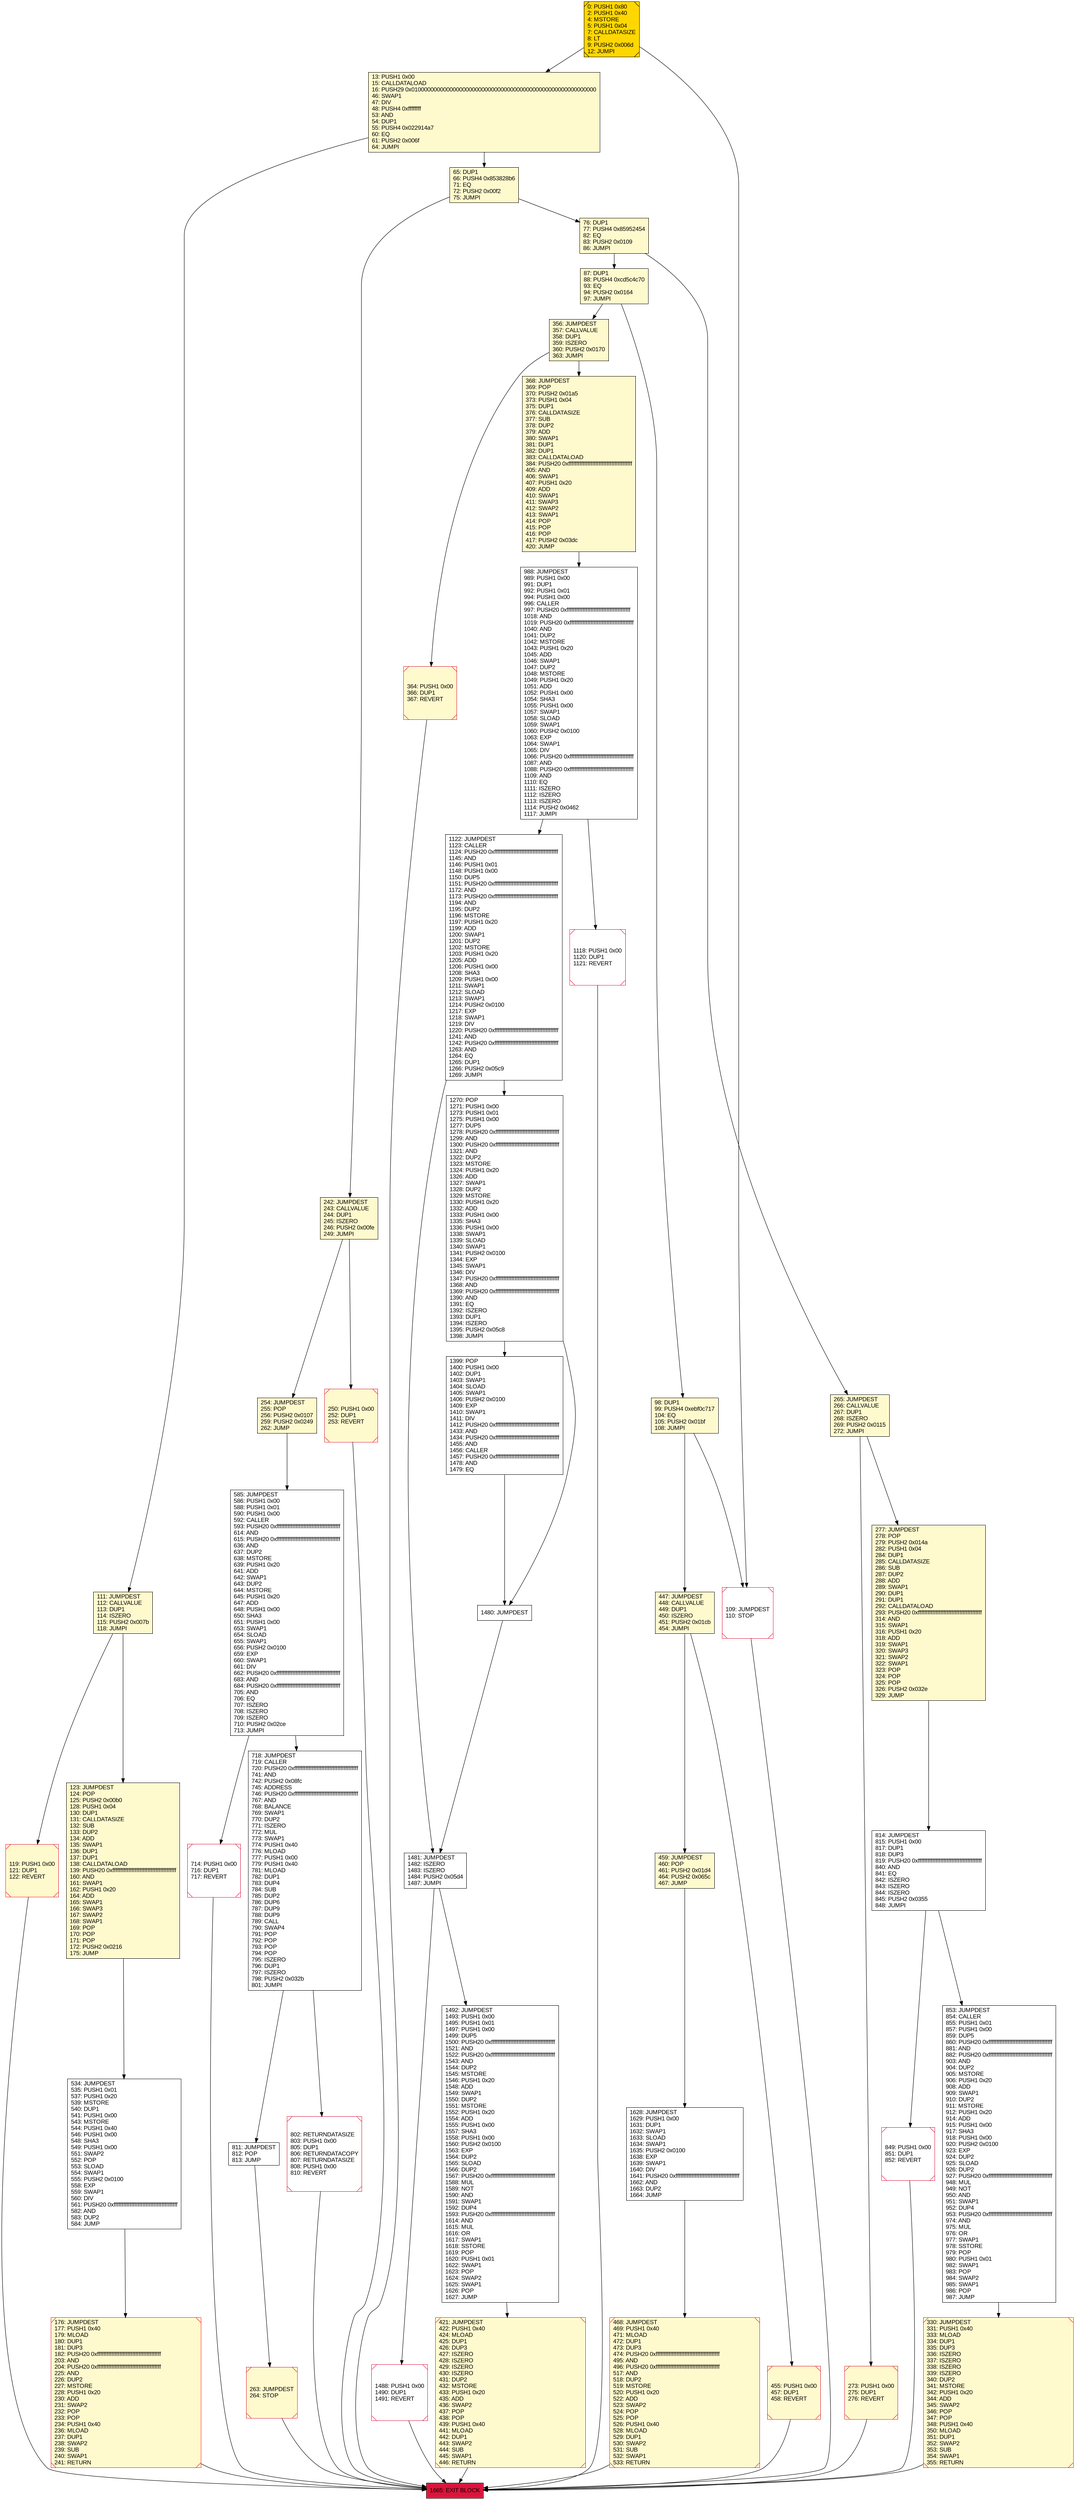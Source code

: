 digraph G {
bgcolor=transparent rankdir=UD;
node [shape=box style=filled color=black fillcolor=white fontname=arial fontcolor=black];
718 [label="718: JUMPDEST\l719: CALLER\l720: PUSH20 0xffffffffffffffffffffffffffffffffffffffff\l741: AND\l742: PUSH2 0x08fc\l745: ADDRESS\l746: PUSH20 0xffffffffffffffffffffffffffffffffffffffff\l767: AND\l768: BALANCE\l769: SWAP1\l770: DUP2\l771: ISZERO\l772: MUL\l773: SWAP1\l774: PUSH1 0x40\l776: MLOAD\l777: PUSH1 0x00\l779: PUSH1 0x40\l781: MLOAD\l782: DUP1\l783: DUP4\l784: SUB\l785: DUP2\l786: DUP6\l787: DUP9\l788: DUP9\l789: CALL\l790: SWAP4\l791: POP\l792: POP\l793: POP\l794: POP\l795: ISZERO\l796: DUP1\l797: ISZERO\l798: PUSH2 0x032b\l801: JUMPI\l" ];
1665 [label="1665: EXIT BLOCK\l" fillcolor=crimson ];
1480 [label="1480: JUMPDEST\l" ];
468 [label="468: JUMPDEST\l469: PUSH1 0x40\l471: MLOAD\l472: DUP1\l473: DUP3\l474: PUSH20 0xffffffffffffffffffffffffffffffffffffffff\l495: AND\l496: PUSH20 0xffffffffffffffffffffffffffffffffffffffff\l517: AND\l518: DUP2\l519: MSTORE\l520: PUSH1 0x20\l522: ADD\l523: SWAP2\l524: POP\l525: POP\l526: PUSH1 0x40\l528: MLOAD\l529: DUP1\l530: SWAP2\l531: SUB\l532: SWAP1\l533: RETURN\l" fillcolor=lemonchiffon shape=Msquare color=crimson ];
123 [label="123: JUMPDEST\l124: POP\l125: PUSH2 0x00b0\l128: PUSH1 0x04\l130: DUP1\l131: CALLDATASIZE\l132: SUB\l133: DUP2\l134: ADD\l135: SWAP1\l136: DUP1\l137: DUP1\l138: CALLDATALOAD\l139: PUSH20 0xffffffffffffffffffffffffffffffffffffffff\l160: AND\l161: SWAP1\l162: PUSH1 0x20\l164: ADD\l165: SWAP1\l166: SWAP3\l167: SWAP2\l168: SWAP1\l169: POP\l170: POP\l171: POP\l172: PUSH2 0x0216\l175: JUMP\l" fillcolor=lemonchiffon ];
459 [label="459: JUMPDEST\l460: POP\l461: PUSH2 0x01d4\l464: PUSH2 0x065c\l467: JUMP\l" fillcolor=lemonchiffon ];
811 [label="811: JUMPDEST\l812: POP\l813: JUMP\l" ];
364 [label="364: PUSH1 0x00\l366: DUP1\l367: REVERT\l" fillcolor=lemonchiffon shape=Msquare color=crimson ];
368 [label="368: JUMPDEST\l369: POP\l370: PUSH2 0x01a5\l373: PUSH1 0x04\l375: DUP1\l376: CALLDATASIZE\l377: SUB\l378: DUP2\l379: ADD\l380: SWAP1\l381: DUP1\l382: DUP1\l383: CALLDATALOAD\l384: PUSH20 0xffffffffffffffffffffffffffffffffffffffff\l405: AND\l406: SWAP1\l407: PUSH1 0x20\l409: ADD\l410: SWAP1\l411: SWAP3\l412: SWAP2\l413: SWAP1\l414: POP\l415: POP\l416: POP\l417: PUSH2 0x03dc\l420: JUMP\l" fillcolor=lemonchiffon ];
13 [label="13: PUSH1 0x00\l15: CALLDATALOAD\l16: PUSH29 0x0100000000000000000000000000000000000000000000000000000000\l46: SWAP1\l47: DIV\l48: PUSH4 0xffffffff\l53: AND\l54: DUP1\l55: PUSH4 0x022914a7\l60: EQ\l61: PUSH2 0x006f\l64: JUMPI\l" fillcolor=lemonchiffon ];
263 [label="263: JUMPDEST\l264: STOP\l" fillcolor=lemonchiffon shape=Msquare color=crimson ];
1492 [label="1492: JUMPDEST\l1493: PUSH1 0x00\l1495: PUSH1 0x01\l1497: PUSH1 0x00\l1499: DUP5\l1500: PUSH20 0xffffffffffffffffffffffffffffffffffffffff\l1521: AND\l1522: PUSH20 0xffffffffffffffffffffffffffffffffffffffff\l1543: AND\l1544: DUP2\l1545: MSTORE\l1546: PUSH1 0x20\l1548: ADD\l1549: SWAP1\l1550: DUP2\l1551: MSTORE\l1552: PUSH1 0x20\l1554: ADD\l1555: PUSH1 0x00\l1557: SHA3\l1558: PUSH1 0x00\l1560: PUSH2 0x0100\l1563: EXP\l1564: DUP2\l1565: SLOAD\l1566: DUP2\l1567: PUSH20 0xffffffffffffffffffffffffffffffffffffffff\l1588: MUL\l1589: NOT\l1590: AND\l1591: SWAP1\l1592: DUP4\l1593: PUSH20 0xffffffffffffffffffffffffffffffffffffffff\l1614: AND\l1615: MUL\l1616: OR\l1617: SWAP1\l1618: SSTORE\l1619: POP\l1620: PUSH1 0x01\l1622: SWAP1\l1623: POP\l1624: SWAP2\l1625: SWAP1\l1626: POP\l1627: JUMP\l" ];
76 [label="76: DUP1\l77: PUSH4 0x85952454\l82: EQ\l83: PUSH2 0x0109\l86: JUMPI\l" fillcolor=lemonchiffon ];
119 [label="119: PUSH1 0x00\l121: DUP1\l122: REVERT\l" fillcolor=lemonchiffon shape=Msquare color=crimson ];
242 [label="242: JUMPDEST\l243: CALLVALUE\l244: DUP1\l245: ISZERO\l246: PUSH2 0x00fe\l249: JUMPI\l" fillcolor=lemonchiffon ];
277 [label="277: JUMPDEST\l278: POP\l279: PUSH2 0x014a\l282: PUSH1 0x04\l284: DUP1\l285: CALLDATASIZE\l286: SUB\l287: DUP2\l288: ADD\l289: SWAP1\l290: DUP1\l291: DUP1\l292: CALLDATALOAD\l293: PUSH20 0xffffffffffffffffffffffffffffffffffffffff\l314: AND\l315: SWAP1\l316: PUSH1 0x20\l318: ADD\l319: SWAP1\l320: SWAP3\l321: SWAP2\l322: SWAP1\l323: POP\l324: POP\l325: POP\l326: PUSH2 0x032e\l329: JUMP\l" fillcolor=lemonchiffon ];
1399 [label="1399: POP\l1400: PUSH1 0x00\l1402: DUP1\l1403: SWAP1\l1404: SLOAD\l1405: SWAP1\l1406: PUSH2 0x0100\l1409: EXP\l1410: SWAP1\l1411: DIV\l1412: PUSH20 0xffffffffffffffffffffffffffffffffffffffff\l1433: AND\l1434: PUSH20 0xffffffffffffffffffffffffffffffffffffffff\l1455: AND\l1456: CALLER\l1457: PUSH20 0xffffffffffffffffffffffffffffffffffffffff\l1478: AND\l1479: EQ\l" ];
1270 [label="1270: POP\l1271: PUSH1 0x00\l1273: PUSH1 0x01\l1275: PUSH1 0x00\l1277: DUP5\l1278: PUSH20 0xffffffffffffffffffffffffffffffffffffffff\l1299: AND\l1300: PUSH20 0xffffffffffffffffffffffffffffffffffffffff\l1321: AND\l1322: DUP2\l1323: MSTORE\l1324: PUSH1 0x20\l1326: ADD\l1327: SWAP1\l1328: DUP2\l1329: MSTORE\l1330: PUSH1 0x20\l1332: ADD\l1333: PUSH1 0x00\l1335: SHA3\l1336: PUSH1 0x00\l1338: SWAP1\l1339: SLOAD\l1340: SWAP1\l1341: PUSH2 0x0100\l1344: EXP\l1345: SWAP1\l1346: DIV\l1347: PUSH20 0xffffffffffffffffffffffffffffffffffffffff\l1368: AND\l1369: PUSH20 0xffffffffffffffffffffffffffffffffffffffff\l1390: AND\l1391: EQ\l1392: ISZERO\l1393: DUP1\l1394: ISZERO\l1395: PUSH2 0x05c8\l1398: JUMPI\l" ];
988 [label="988: JUMPDEST\l989: PUSH1 0x00\l991: DUP1\l992: PUSH1 0x01\l994: PUSH1 0x00\l996: CALLER\l997: PUSH20 0xffffffffffffffffffffffffffffffffffffffff\l1018: AND\l1019: PUSH20 0xffffffffffffffffffffffffffffffffffffffff\l1040: AND\l1041: DUP2\l1042: MSTORE\l1043: PUSH1 0x20\l1045: ADD\l1046: SWAP1\l1047: DUP2\l1048: MSTORE\l1049: PUSH1 0x20\l1051: ADD\l1052: PUSH1 0x00\l1054: SHA3\l1055: PUSH1 0x00\l1057: SWAP1\l1058: SLOAD\l1059: SWAP1\l1060: PUSH2 0x0100\l1063: EXP\l1064: SWAP1\l1065: DIV\l1066: PUSH20 0xffffffffffffffffffffffffffffffffffffffff\l1087: AND\l1088: PUSH20 0xffffffffffffffffffffffffffffffffffffffff\l1109: AND\l1110: EQ\l1111: ISZERO\l1112: ISZERO\l1113: ISZERO\l1114: PUSH2 0x0462\l1117: JUMPI\l" ];
421 [label="421: JUMPDEST\l422: PUSH1 0x40\l424: MLOAD\l425: DUP1\l426: DUP3\l427: ISZERO\l428: ISZERO\l429: ISZERO\l430: ISZERO\l431: DUP2\l432: MSTORE\l433: PUSH1 0x20\l435: ADD\l436: SWAP2\l437: POP\l438: POP\l439: PUSH1 0x40\l441: MLOAD\l442: DUP1\l443: SWAP2\l444: SUB\l445: SWAP1\l446: RETURN\l" fillcolor=lemonchiffon shape=Msquare color=crimson ];
814 [label="814: JUMPDEST\l815: PUSH1 0x00\l817: DUP1\l818: DUP3\l819: PUSH20 0xffffffffffffffffffffffffffffffffffffffff\l840: AND\l841: EQ\l842: ISZERO\l843: ISZERO\l844: ISZERO\l845: PUSH2 0x0355\l848: JUMPI\l" ];
250 [label="250: PUSH1 0x00\l252: DUP1\l253: REVERT\l" fillcolor=lemonchiffon shape=Msquare color=crimson ];
65 [label="65: DUP1\l66: PUSH4 0x853828b6\l71: EQ\l72: PUSH2 0x00f2\l75: JUMPI\l" fillcolor=lemonchiffon ];
356 [label="356: JUMPDEST\l357: CALLVALUE\l358: DUP1\l359: ISZERO\l360: PUSH2 0x0170\l363: JUMPI\l" fillcolor=lemonchiffon ];
98 [label="98: DUP1\l99: PUSH4 0xebf0c717\l104: EQ\l105: PUSH2 0x01bf\l108: JUMPI\l" fillcolor=lemonchiffon ];
534 [label="534: JUMPDEST\l535: PUSH1 0x01\l537: PUSH1 0x20\l539: MSTORE\l540: DUP1\l541: PUSH1 0x00\l543: MSTORE\l544: PUSH1 0x40\l546: PUSH1 0x00\l548: SHA3\l549: PUSH1 0x00\l551: SWAP2\l552: POP\l553: SLOAD\l554: SWAP1\l555: PUSH2 0x0100\l558: EXP\l559: SWAP1\l560: DIV\l561: PUSH20 0xffffffffffffffffffffffffffffffffffffffff\l582: AND\l583: DUP2\l584: JUMP\l" ];
176 [label="176: JUMPDEST\l177: PUSH1 0x40\l179: MLOAD\l180: DUP1\l181: DUP3\l182: PUSH20 0xffffffffffffffffffffffffffffffffffffffff\l203: AND\l204: PUSH20 0xffffffffffffffffffffffffffffffffffffffff\l225: AND\l226: DUP2\l227: MSTORE\l228: PUSH1 0x20\l230: ADD\l231: SWAP2\l232: POP\l233: POP\l234: PUSH1 0x40\l236: MLOAD\l237: DUP1\l238: SWAP2\l239: SUB\l240: SWAP1\l241: RETURN\l" fillcolor=lemonchiffon shape=Msquare color=crimson ];
585 [label="585: JUMPDEST\l586: PUSH1 0x00\l588: PUSH1 0x01\l590: PUSH1 0x00\l592: CALLER\l593: PUSH20 0xffffffffffffffffffffffffffffffffffffffff\l614: AND\l615: PUSH20 0xffffffffffffffffffffffffffffffffffffffff\l636: AND\l637: DUP2\l638: MSTORE\l639: PUSH1 0x20\l641: ADD\l642: SWAP1\l643: DUP2\l644: MSTORE\l645: PUSH1 0x20\l647: ADD\l648: PUSH1 0x00\l650: SHA3\l651: PUSH1 0x00\l653: SWAP1\l654: SLOAD\l655: SWAP1\l656: PUSH2 0x0100\l659: EXP\l660: SWAP1\l661: DIV\l662: PUSH20 0xffffffffffffffffffffffffffffffffffffffff\l683: AND\l684: PUSH20 0xffffffffffffffffffffffffffffffffffffffff\l705: AND\l706: EQ\l707: ISZERO\l708: ISZERO\l709: ISZERO\l710: PUSH2 0x02ce\l713: JUMPI\l" ];
455 [label="455: PUSH1 0x00\l457: DUP1\l458: REVERT\l" fillcolor=lemonchiffon shape=Msquare color=crimson ];
87 [label="87: DUP1\l88: PUSH4 0xcd5c4c70\l93: EQ\l94: PUSH2 0x0164\l97: JUMPI\l" fillcolor=lemonchiffon ];
0 [label="0: PUSH1 0x80\l2: PUSH1 0x40\l4: MSTORE\l5: PUSH1 0x04\l7: CALLDATASIZE\l8: LT\l9: PUSH2 0x006d\l12: JUMPI\l" fillcolor=lemonchiffon shape=Msquare fillcolor=gold ];
1122 [label="1122: JUMPDEST\l1123: CALLER\l1124: PUSH20 0xffffffffffffffffffffffffffffffffffffffff\l1145: AND\l1146: PUSH1 0x01\l1148: PUSH1 0x00\l1150: DUP5\l1151: PUSH20 0xffffffffffffffffffffffffffffffffffffffff\l1172: AND\l1173: PUSH20 0xffffffffffffffffffffffffffffffffffffffff\l1194: AND\l1195: DUP2\l1196: MSTORE\l1197: PUSH1 0x20\l1199: ADD\l1200: SWAP1\l1201: DUP2\l1202: MSTORE\l1203: PUSH1 0x20\l1205: ADD\l1206: PUSH1 0x00\l1208: SHA3\l1209: PUSH1 0x00\l1211: SWAP1\l1212: SLOAD\l1213: SWAP1\l1214: PUSH2 0x0100\l1217: EXP\l1218: SWAP1\l1219: DIV\l1220: PUSH20 0xffffffffffffffffffffffffffffffffffffffff\l1241: AND\l1242: PUSH20 0xffffffffffffffffffffffffffffffffffffffff\l1263: AND\l1264: EQ\l1265: DUP1\l1266: PUSH2 0x05c9\l1269: JUMPI\l" ];
1628 [label="1628: JUMPDEST\l1629: PUSH1 0x00\l1631: DUP1\l1632: SWAP1\l1633: SLOAD\l1634: SWAP1\l1635: PUSH2 0x0100\l1638: EXP\l1639: SWAP1\l1640: DIV\l1641: PUSH20 0xffffffffffffffffffffffffffffffffffffffff\l1662: AND\l1663: DUP2\l1664: JUMP\l" ];
853 [label="853: JUMPDEST\l854: CALLER\l855: PUSH1 0x01\l857: PUSH1 0x00\l859: DUP5\l860: PUSH20 0xffffffffffffffffffffffffffffffffffffffff\l881: AND\l882: PUSH20 0xffffffffffffffffffffffffffffffffffffffff\l903: AND\l904: DUP2\l905: MSTORE\l906: PUSH1 0x20\l908: ADD\l909: SWAP1\l910: DUP2\l911: MSTORE\l912: PUSH1 0x20\l914: ADD\l915: PUSH1 0x00\l917: SHA3\l918: PUSH1 0x00\l920: PUSH2 0x0100\l923: EXP\l924: DUP2\l925: SLOAD\l926: DUP2\l927: PUSH20 0xffffffffffffffffffffffffffffffffffffffff\l948: MUL\l949: NOT\l950: AND\l951: SWAP1\l952: DUP4\l953: PUSH20 0xffffffffffffffffffffffffffffffffffffffff\l974: AND\l975: MUL\l976: OR\l977: SWAP1\l978: SSTORE\l979: POP\l980: PUSH1 0x01\l982: SWAP1\l983: POP\l984: SWAP2\l985: SWAP1\l986: POP\l987: JUMP\l" ];
714 [label="714: PUSH1 0x00\l716: DUP1\l717: REVERT\l" shape=Msquare color=crimson ];
111 [label="111: JUMPDEST\l112: CALLVALUE\l113: DUP1\l114: ISZERO\l115: PUSH2 0x007b\l118: JUMPI\l" fillcolor=lemonchiffon ];
273 [label="273: PUSH1 0x00\l275: DUP1\l276: REVERT\l" fillcolor=lemonchiffon shape=Msquare color=crimson ];
849 [label="849: PUSH1 0x00\l851: DUP1\l852: REVERT\l" shape=Msquare color=crimson ];
1488 [label="1488: PUSH1 0x00\l1490: DUP1\l1491: REVERT\l" shape=Msquare color=crimson ];
330 [label="330: JUMPDEST\l331: PUSH1 0x40\l333: MLOAD\l334: DUP1\l335: DUP3\l336: ISZERO\l337: ISZERO\l338: ISZERO\l339: ISZERO\l340: DUP2\l341: MSTORE\l342: PUSH1 0x20\l344: ADD\l345: SWAP2\l346: POP\l347: POP\l348: PUSH1 0x40\l350: MLOAD\l351: DUP1\l352: SWAP2\l353: SUB\l354: SWAP1\l355: RETURN\l" fillcolor=lemonchiffon shape=Msquare color=crimson ];
447 [label="447: JUMPDEST\l448: CALLVALUE\l449: DUP1\l450: ISZERO\l451: PUSH2 0x01cb\l454: JUMPI\l" fillcolor=lemonchiffon ];
1481 [label="1481: JUMPDEST\l1482: ISZERO\l1483: ISZERO\l1484: PUSH2 0x05d4\l1487: JUMPI\l" ];
109 [label="109: JUMPDEST\l110: STOP\l" shape=Msquare color=crimson ];
802 [label="802: RETURNDATASIZE\l803: PUSH1 0x00\l805: DUP1\l806: RETURNDATACOPY\l807: RETURNDATASIZE\l808: PUSH1 0x00\l810: REVERT\l" shape=Msquare color=crimson ];
265 [label="265: JUMPDEST\l266: CALLVALUE\l267: DUP1\l268: ISZERO\l269: PUSH2 0x0115\l272: JUMPI\l" fillcolor=lemonchiffon ];
254 [label="254: JUMPDEST\l255: POP\l256: PUSH2 0x0107\l259: PUSH2 0x0249\l262: JUMP\l" fillcolor=lemonchiffon ];
1118 [label="1118: PUSH1 0x00\l1120: DUP1\l1121: REVERT\l" shape=Msquare color=crimson ];
534 -> 176;
468 -> 1665;
1481 -> 1488;
13 -> 65;
585 -> 714;
0 -> 109;
263 -> 1665;
1399 -> 1480;
356 -> 368;
98 -> 447;
421 -> 1665;
853 -> 330;
1122 -> 1481;
811 -> 263;
585 -> 718;
1481 -> 1492;
988 -> 1118;
242 -> 254;
123 -> 534;
814 -> 849;
814 -> 853;
988 -> 1122;
273 -> 1665;
1122 -> 1270;
802 -> 1665;
0 -> 13;
447 -> 459;
65 -> 242;
87 -> 98;
65 -> 76;
1492 -> 421;
242 -> 250;
364 -> 1665;
718 -> 811;
265 -> 273;
277 -> 814;
1270 -> 1399;
447 -> 455;
356 -> 364;
368 -> 988;
119 -> 1665;
98 -> 109;
250 -> 1665;
254 -> 585;
1270 -> 1480;
176 -> 1665;
13 -> 111;
459 -> 1628;
111 -> 119;
455 -> 1665;
76 -> 265;
265 -> 277;
714 -> 1665;
1628 -> 468;
1488 -> 1665;
849 -> 1665;
1480 -> 1481;
87 -> 356;
330 -> 1665;
109 -> 1665;
111 -> 123;
718 -> 802;
76 -> 87;
1118 -> 1665;
}